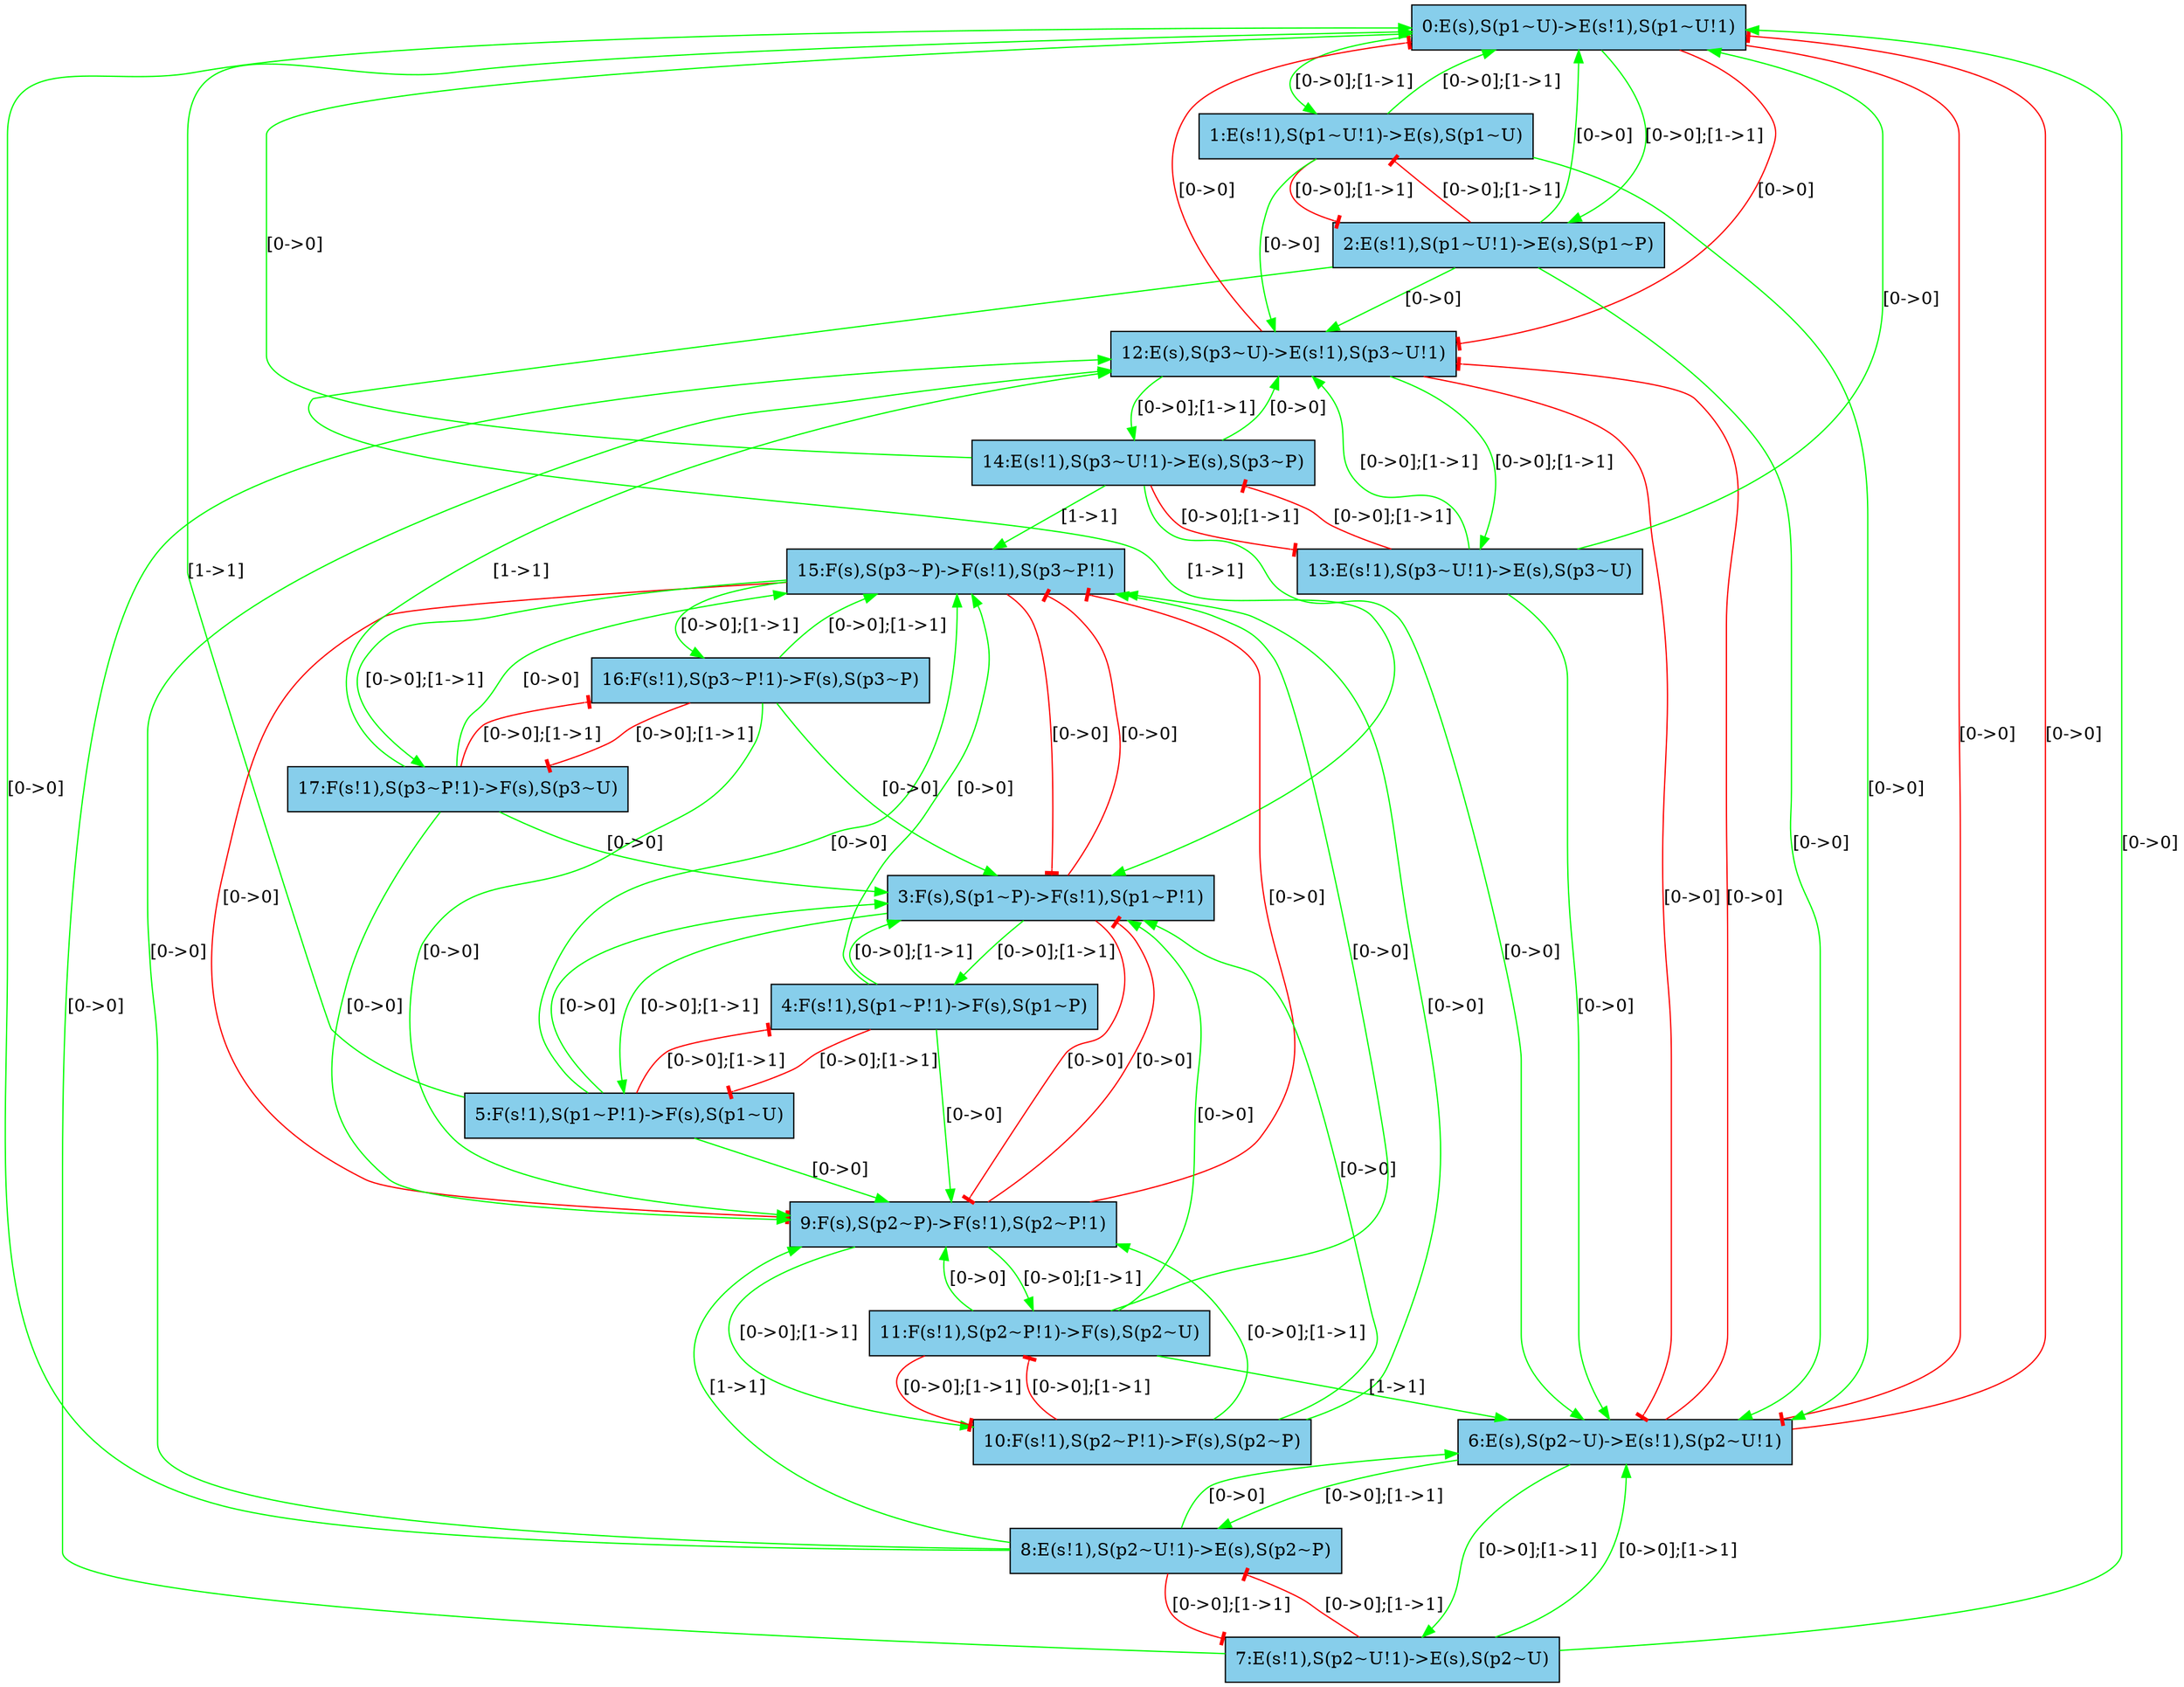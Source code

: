 #This file has been computed by KaSa: a Static Analyzer for Kappa (Kappa Static Analyzer (DomainBased-3008-gb2a8e1a))
#Download sources/binaries at https://github.com/Kappa-Dev/KaSim
#
#Analysis launched at 2017/04/25 14:01:41 (GMT+2) on wf173.di.ens.fr
#Command line is: KaSa e3.ka --compute-symmetries
#
#This file contains the description of the influence map in dot.
#Please use graphviz (http://www.graphviz.org) or OmniGraffle to export it to a PDF
#
digraph G{
"0:E(s),S(p1~U)->E(s!1),S(p1~U!1)" [shape="box" fillcolor="#87ceeb" style=filled];
"1:E(s!1),S(p1~U!1)->E(s),S(p1~U)" [shape="box" fillcolor="#87ceeb" style=filled];
"2:E(s!1),S(p1~U!1)->E(s),S(p1~P)" [shape="box" fillcolor="#87ceeb" style=filled];
"3:F(s),S(p1~P)->F(s!1),S(p1~P!1)" [shape="box" fillcolor="#87ceeb" style=filled];
"4:F(s!1),S(p1~P!1)->F(s),S(p1~P)" [shape="box" fillcolor="#87ceeb" style=filled];
"5:F(s!1),S(p1~P!1)->F(s),S(p1~U)" [shape="box" fillcolor="#87ceeb" style=filled];
"6:E(s),S(p2~U)->E(s!1),S(p2~U!1)" [shape="box" fillcolor="#87ceeb" style=filled];
"7:E(s!1),S(p2~U!1)->E(s),S(p2~U)" [shape="box" fillcolor="#87ceeb" style=filled];
"8:E(s!1),S(p2~U!1)->E(s),S(p2~P)" [shape="box" fillcolor="#87ceeb" style=filled];
"9:F(s),S(p2~P)->F(s!1),S(p2~P!1)" [shape="box" fillcolor="#87ceeb" style=filled];
"10:F(s!1),S(p2~P!1)->F(s),S(p2~P)" [shape="box" fillcolor="#87ceeb" style=filled];
"11:F(s!1),S(p2~P!1)->F(s),S(p2~U)" [shape="box" fillcolor="#87ceeb" style=filled];
"12:E(s),S(p3~U)->E(s!1),S(p3~U!1)" [shape="box" fillcolor="#87ceeb" style=filled];
"13:E(s!1),S(p3~U!1)->E(s),S(p3~U)" [shape="box" fillcolor="#87ceeb" style=filled];
"14:E(s!1),S(p3~U!1)->E(s),S(p3~P)" [shape="box" fillcolor="#87ceeb" style=filled];
"15:F(s),S(p3~P)->F(s!1),S(p3~P!1)" [shape="box" fillcolor="#87ceeb" style=filled];
"16:F(s!1),S(p3~P!1)->F(s),S(p3~P)" [shape="box" fillcolor="#87ceeb" style=filled];
"17:F(s!1),S(p3~P!1)->F(s),S(p3~U)" [shape="box" fillcolor="#87ceeb" style=filled];
"0:E(s),S(p1~U)->E(s!1),S(p1~U!1)" -> "1:E(s!1),S(p1~U!1)->E(s),S(p1~U)" [label="[0->0];[1->1]" color="green"];
"0:E(s),S(p1~U)->E(s!1),S(p1~U!1)" -> "2:E(s!1),S(p1~U!1)->E(s),S(p1~P)" [label="[0->0];[1->1]" color="green"];
"1:E(s!1),S(p1~U!1)->E(s),S(p1~U)" -> "0:E(s),S(p1~U)->E(s!1),S(p1~U!1)" [label="[0->0];[1->1]" color="green"];
"1:E(s!1),S(p1~U!1)->E(s),S(p1~U)" -> "6:E(s),S(p2~U)->E(s!1),S(p2~U!1)" [label="[0->0]" color="green"];
"1:E(s!1),S(p1~U!1)->E(s),S(p1~U)" -> "12:E(s),S(p3~U)->E(s!1),S(p3~U!1)" [label="[0->0]" color="green"];
"2:E(s!1),S(p1~U!1)->E(s),S(p1~P)" -> "0:E(s),S(p1~U)->E(s!1),S(p1~U!1)" [label="[0->0]" color="green"];
"2:E(s!1),S(p1~U!1)->E(s),S(p1~P)" -> "3:F(s),S(p1~P)->F(s!1),S(p1~P!1)" [label="[1->1]" color="green"];
"2:E(s!1),S(p1~U!1)->E(s),S(p1~P)" -> "6:E(s),S(p2~U)->E(s!1),S(p2~U!1)" [label="[0->0]" color="green"];
"2:E(s!1),S(p1~U!1)->E(s),S(p1~P)" -> "12:E(s),S(p3~U)->E(s!1),S(p3~U!1)" [label="[0->0]" color="green"];
"3:F(s),S(p1~P)->F(s!1),S(p1~P!1)" -> "4:F(s!1),S(p1~P!1)->F(s),S(p1~P)" [label="[0->0];[1->1]" color="green"];
"3:F(s),S(p1~P)->F(s!1),S(p1~P!1)" -> "5:F(s!1),S(p1~P!1)->F(s),S(p1~U)" [label="[0->0];[1->1]" color="green"];
"4:F(s!1),S(p1~P!1)->F(s),S(p1~P)" -> "3:F(s),S(p1~P)->F(s!1),S(p1~P!1)" [label="[0->0];[1->1]" color="green"];
"4:F(s!1),S(p1~P!1)->F(s),S(p1~P)" -> "9:F(s),S(p2~P)->F(s!1),S(p2~P!1)" [label="[0->0]" color="green"];
"4:F(s!1),S(p1~P!1)->F(s),S(p1~P)" -> "15:F(s),S(p3~P)->F(s!1),S(p3~P!1)" [label="[0->0]" color="green"];
"5:F(s!1),S(p1~P!1)->F(s),S(p1~U)" -> "0:E(s),S(p1~U)->E(s!1),S(p1~U!1)" [label="[1->1]" color="green"];
"5:F(s!1),S(p1~P!1)->F(s),S(p1~U)" -> "3:F(s),S(p1~P)->F(s!1),S(p1~P!1)" [label="[0->0]" color="green"];
"5:F(s!1),S(p1~P!1)->F(s),S(p1~U)" -> "9:F(s),S(p2~P)->F(s!1),S(p2~P!1)" [label="[0->0]" color="green"];
"5:F(s!1),S(p1~P!1)->F(s),S(p1~U)" -> "15:F(s),S(p3~P)->F(s!1),S(p3~P!1)" [label="[0->0]" color="green"];
"6:E(s),S(p2~U)->E(s!1),S(p2~U!1)" -> "7:E(s!1),S(p2~U!1)->E(s),S(p2~U)" [label="[0->0];[1->1]" color="green"];
"6:E(s),S(p2~U)->E(s!1),S(p2~U!1)" -> "8:E(s!1),S(p2~U!1)->E(s),S(p2~P)" [label="[0->0];[1->1]" color="green"];
"7:E(s!1),S(p2~U!1)->E(s),S(p2~U)" -> "0:E(s),S(p1~U)->E(s!1),S(p1~U!1)" [label="[0->0]" color="green"];
"7:E(s!1),S(p2~U!1)->E(s),S(p2~U)" -> "6:E(s),S(p2~U)->E(s!1),S(p2~U!1)" [label="[0->0];[1->1]" color="green"];
"7:E(s!1),S(p2~U!1)->E(s),S(p2~U)" -> "12:E(s),S(p3~U)->E(s!1),S(p3~U!1)" [label="[0->0]" color="green"];
"8:E(s!1),S(p2~U!1)->E(s),S(p2~P)" -> "0:E(s),S(p1~U)->E(s!1),S(p1~U!1)" [label="[0->0]" color="green"];
"8:E(s!1),S(p2~U!1)->E(s),S(p2~P)" -> "6:E(s),S(p2~U)->E(s!1),S(p2~U!1)" [label="[0->0]" color="green"];
"8:E(s!1),S(p2~U!1)->E(s),S(p2~P)" -> "9:F(s),S(p2~P)->F(s!1),S(p2~P!1)" [label="[1->1]" color="green"];
"8:E(s!1),S(p2~U!1)->E(s),S(p2~P)" -> "12:E(s),S(p3~U)->E(s!1),S(p3~U!1)" [label="[0->0]" color="green"];
"9:F(s),S(p2~P)->F(s!1),S(p2~P!1)" -> "10:F(s!1),S(p2~P!1)->F(s),S(p2~P)" [label="[0->0];[1->1]" color="green"];
"9:F(s),S(p2~P)->F(s!1),S(p2~P!1)" -> "11:F(s!1),S(p2~P!1)->F(s),S(p2~U)" [label="[0->0];[1->1]" color="green"];
"10:F(s!1),S(p2~P!1)->F(s),S(p2~P)" -> "3:F(s),S(p1~P)->F(s!1),S(p1~P!1)" [label="[0->0]" color="green"];
"10:F(s!1),S(p2~P!1)->F(s),S(p2~P)" -> "9:F(s),S(p2~P)->F(s!1),S(p2~P!1)" [label="[0->0];[1->1]" color="green"];
"10:F(s!1),S(p2~P!1)->F(s),S(p2~P)" -> "15:F(s),S(p3~P)->F(s!1),S(p3~P!1)" [label="[0->0]" color="green"];
"11:F(s!1),S(p2~P!1)->F(s),S(p2~U)" -> "3:F(s),S(p1~P)->F(s!1),S(p1~P!1)" [label="[0->0]" color="green"];
"11:F(s!1),S(p2~P!1)->F(s),S(p2~U)" -> "6:E(s),S(p2~U)->E(s!1),S(p2~U!1)" [label="[1->1]" color="green"];
"11:F(s!1),S(p2~P!1)->F(s),S(p2~U)" -> "9:F(s),S(p2~P)->F(s!1),S(p2~P!1)" [label="[0->0]" color="green"];
"11:F(s!1),S(p2~P!1)->F(s),S(p2~U)" -> "15:F(s),S(p3~P)->F(s!1),S(p3~P!1)" [label="[0->0]" color="green"];
"12:E(s),S(p3~U)->E(s!1),S(p3~U!1)" -> "13:E(s!1),S(p3~U!1)->E(s),S(p3~U)" [label="[0->0];[1->1]" color="green"];
"12:E(s),S(p3~U)->E(s!1),S(p3~U!1)" -> "14:E(s!1),S(p3~U!1)->E(s),S(p3~P)" [label="[0->0];[1->1]" color="green"];
"13:E(s!1),S(p3~U!1)->E(s),S(p3~U)" -> "0:E(s),S(p1~U)->E(s!1),S(p1~U!1)" [label="[0->0]" color="green"];
"13:E(s!1),S(p3~U!1)->E(s),S(p3~U)" -> "6:E(s),S(p2~U)->E(s!1),S(p2~U!1)" [label="[0->0]" color="green"];
"13:E(s!1),S(p3~U!1)->E(s),S(p3~U)" -> "12:E(s),S(p3~U)->E(s!1),S(p3~U!1)" [label="[0->0];[1->1]" color="green"];
"14:E(s!1),S(p3~U!1)->E(s),S(p3~P)" -> "0:E(s),S(p1~U)->E(s!1),S(p1~U!1)" [label="[0->0]" color="green"];
"14:E(s!1),S(p3~U!1)->E(s),S(p3~P)" -> "6:E(s),S(p2~U)->E(s!1),S(p2~U!1)" [label="[0->0]" color="green"];
"14:E(s!1),S(p3~U!1)->E(s),S(p3~P)" -> "12:E(s),S(p3~U)->E(s!1),S(p3~U!1)" [label="[0->0]" color="green"];
"14:E(s!1),S(p3~U!1)->E(s),S(p3~P)" -> "15:F(s),S(p3~P)->F(s!1),S(p3~P!1)" [label="[1->1]" color="green"];
"15:F(s),S(p3~P)->F(s!1),S(p3~P!1)" -> "16:F(s!1),S(p3~P!1)->F(s),S(p3~P)" [label="[0->0];[1->1]" color="green"];
"15:F(s),S(p3~P)->F(s!1),S(p3~P!1)" -> "17:F(s!1),S(p3~P!1)->F(s),S(p3~U)" [label="[0->0];[1->1]" color="green"];
"16:F(s!1),S(p3~P!1)->F(s),S(p3~P)" -> "3:F(s),S(p1~P)->F(s!1),S(p1~P!1)" [label="[0->0]" color="green"];
"16:F(s!1),S(p3~P!1)->F(s),S(p3~P)" -> "9:F(s),S(p2~P)->F(s!1),S(p2~P!1)" [label="[0->0]" color="green"];
"16:F(s!1),S(p3~P!1)->F(s),S(p3~P)" -> "15:F(s),S(p3~P)->F(s!1),S(p3~P!1)" [label="[0->0];[1->1]" color="green"];
"17:F(s!1),S(p3~P!1)->F(s),S(p3~U)" -> "3:F(s),S(p1~P)->F(s!1),S(p1~P!1)" [label="[0->0]" color="green"];
"17:F(s!1),S(p3~P!1)->F(s),S(p3~U)" -> "9:F(s),S(p2~P)->F(s!1),S(p2~P!1)" [label="[0->0]" color="green"];
"17:F(s!1),S(p3~P!1)->F(s),S(p3~U)" -> "12:E(s),S(p3~U)->E(s!1),S(p3~U!1)" [label="[1->1]" color="green"];
"17:F(s!1),S(p3~P!1)->F(s),S(p3~U)" -> "15:F(s),S(p3~P)->F(s!1),S(p3~P!1)" [label="[0->0]" color="green"];
"0:E(s),S(p1~U)->E(s!1),S(p1~U!1)" -> "6:E(s),S(p2~U)->E(s!1),S(p2~U!1)" [label="[0->0]" color="red" arrowhead="tee"];
"0:E(s),S(p1~U)->E(s!1),S(p1~U!1)" -> "12:E(s),S(p3~U)->E(s!1),S(p3~U!1)" [label="[0->0]" color="red" arrowhead="tee"];
"1:E(s!1),S(p1~U!1)->E(s),S(p1~U)" -> "2:E(s!1),S(p1~U!1)->E(s),S(p1~P)" [label="[0->0];[1->1]" color="red" arrowhead="tee"];
"2:E(s!1),S(p1~U!1)->E(s),S(p1~P)" -> "1:E(s!1),S(p1~U!1)->E(s),S(p1~U)" [label="[0->0];[1->1]" color="red" arrowhead="tee"];
"3:F(s),S(p1~P)->F(s!1),S(p1~P!1)" -> "9:F(s),S(p2~P)->F(s!1),S(p2~P!1)" [label="[0->0]" color="red" arrowhead="tee"];
"3:F(s),S(p1~P)->F(s!1),S(p1~P!1)" -> "15:F(s),S(p3~P)->F(s!1),S(p3~P!1)" [label="[0->0]" color="red" arrowhead="tee"];
"4:F(s!1),S(p1~P!1)->F(s),S(p1~P)" -> "5:F(s!1),S(p1~P!1)->F(s),S(p1~U)" [label="[0->0];[1->1]" color="red" arrowhead="tee"];
"5:F(s!1),S(p1~P!1)->F(s),S(p1~U)" -> "4:F(s!1),S(p1~P!1)->F(s),S(p1~P)" [label="[0->0];[1->1]" color="red" arrowhead="tee"];
"6:E(s),S(p2~U)->E(s!1),S(p2~U!1)" -> "0:E(s),S(p1~U)->E(s!1),S(p1~U!1)" [label="[0->0]" color="red" arrowhead="tee"];
"6:E(s),S(p2~U)->E(s!1),S(p2~U!1)" -> "12:E(s),S(p3~U)->E(s!1),S(p3~U!1)" [label="[0->0]" color="red" arrowhead="tee"];
"7:E(s!1),S(p2~U!1)->E(s),S(p2~U)" -> "8:E(s!1),S(p2~U!1)->E(s),S(p2~P)" [label="[0->0];[1->1]" color="red" arrowhead="tee"];
"8:E(s!1),S(p2~U!1)->E(s),S(p2~P)" -> "7:E(s!1),S(p2~U!1)->E(s),S(p2~U)" [label="[0->0];[1->1]" color="red" arrowhead="tee"];
"9:F(s),S(p2~P)->F(s!1),S(p2~P!1)" -> "3:F(s),S(p1~P)->F(s!1),S(p1~P!1)" [label="[0->0]" color="red" arrowhead="tee"];
"9:F(s),S(p2~P)->F(s!1),S(p2~P!1)" -> "15:F(s),S(p3~P)->F(s!1),S(p3~P!1)" [label="[0->0]" color="red" arrowhead="tee"];
"10:F(s!1),S(p2~P!1)->F(s),S(p2~P)" -> "11:F(s!1),S(p2~P!1)->F(s),S(p2~U)" [label="[0->0];[1->1]" color="red" arrowhead="tee"];
"11:F(s!1),S(p2~P!1)->F(s),S(p2~U)" -> "10:F(s!1),S(p2~P!1)->F(s),S(p2~P)" [label="[0->0];[1->1]" color="red" arrowhead="tee"];
"12:E(s),S(p3~U)->E(s!1),S(p3~U!1)" -> "0:E(s),S(p1~U)->E(s!1),S(p1~U!1)" [label="[0->0]" color="red" arrowhead="tee"];
"12:E(s),S(p3~U)->E(s!1),S(p3~U!1)" -> "6:E(s),S(p2~U)->E(s!1),S(p2~U!1)" [label="[0->0]" color="red" arrowhead="tee"];
"13:E(s!1),S(p3~U!1)->E(s),S(p3~U)" -> "14:E(s!1),S(p3~U!1)->E(s),S(p3~P)" [label="[0->0];[1->1]" color="red" arrowhead="tee"];
"14:E(s!1),S(p3~U!1)->E(s),S(p3~P)" -> "13:E(s!1),S(p3~U!1)->E(s),S(p3~U)" [label="[0->0];[1->1]" color="red" arrowhead="tee"];
"15:F(s),S(p3~P)->F(s!1),S(p3~P!1)" -> "3:F(s),S(p1~P)->F(s!1),S(p1~P!1)" [label="[0->0]" color="red" arrowhead="tee"];
"15:F(s),S(p3~P)->F(s!1),S(p3~P!1)" -> "9:F(s),S(p2~P)->F(s!1),S(p2~P!1)" [label="[0->0]" color="red" arrowhead="tee"];
"16:F(s!1),S(p3~P!1)->F(s),S(p3~P)" -> "17:F(s!1),S(p3~P!1)->F(s),S(p3~U)" [label="[0->0];[1->1]" color="red" arrowhead="tee"];
"17:F(s!1),S(p3~P!1)->F(s),S(p3~U)" -> "16:F(s!1),S(p3~P!1)->F(s),S(p3~P)" [label="[0->0];[1->1]" color="red" arrowhead="tee"];
}
